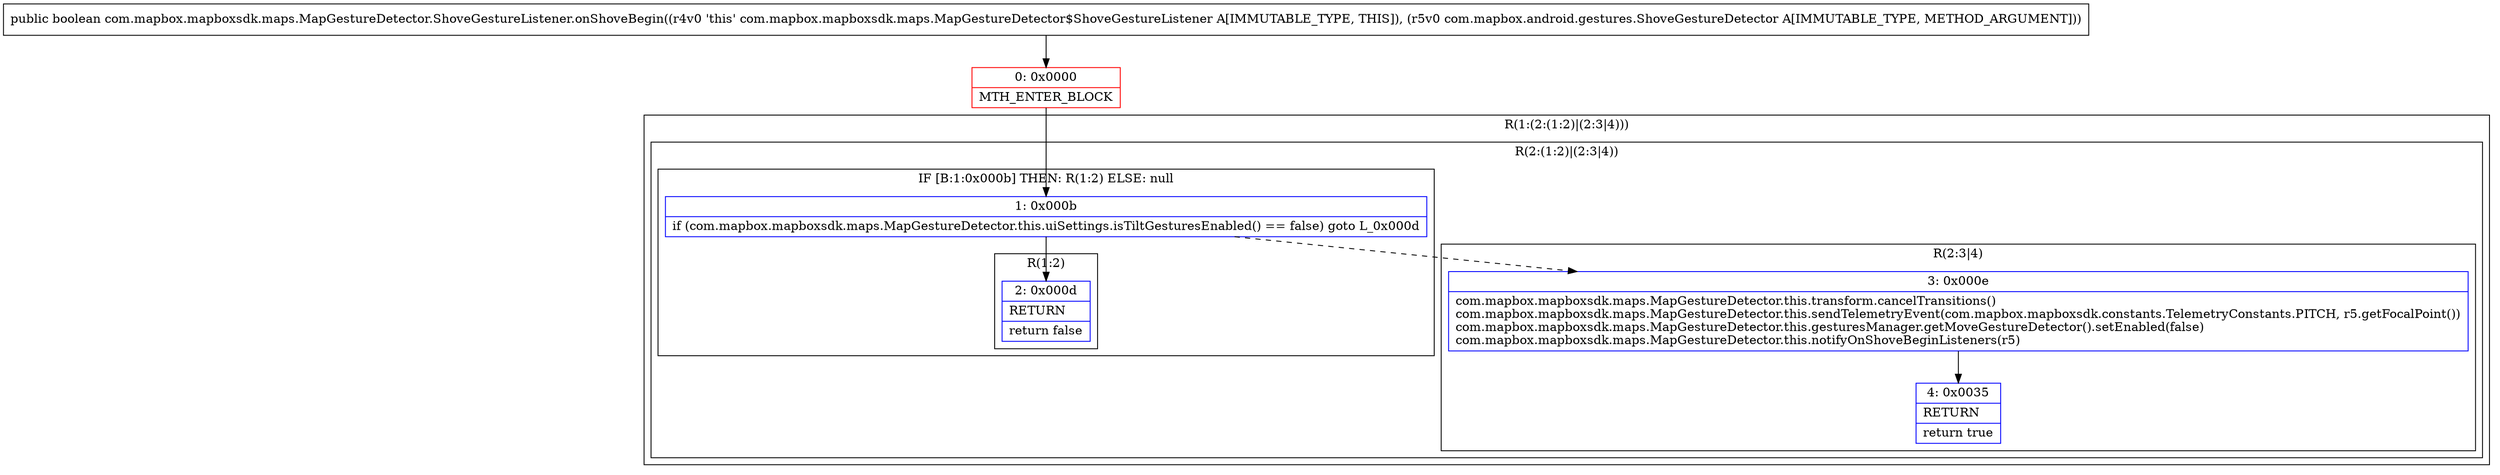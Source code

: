 digraph "CFG forcom.mapbox.mapboxsdk.maps.MapGestureDetector.ShoveGestureListener.onShoveBegin(Lcom\/mapbox\/android\/gestures\/ShoveGestureDetector;)Z" {
subgraph cluster_Region_1834995728 {
label = "R(1:(2:(1:2)|(2:3|4)))";
node [shape=record,color=blue];
subgraph cluster_Region_292967113 {
label = "R(2:(1:2)|(2:3|4))";
node [shape=record,color=blue];
subgraph cluster_IfRegion_532110633 {
label = "IF [B:1:0x000b] THEN: R(1:2) ELSE: null";
node [shape=record,color=blue];
Node_1 [shape=record,label="{1\:\ 0x000b|if (com.mapbox.mapboxsdk.maps.MapGestureDetector.this.uiSettings.isTiltGesturesEnabled() == false) goto L_0x000d\l}"];
subgraph cluster_Region_77936229 {
label = "R(1:2)";
node [shape=record,color=blue];
Node_2 [shape=record,label="{2\:\ 0x000d|RETURN\l|return false\l}"];
}
}
subgraph cluster_Region_392800689 {
label = "R(2:3|4)";
node [shape=record,color=blue];
Node_3 [shape=record,label="{3\:\ 0x000e|com.mapbox.mapboxsdk.maps.MapGestureDetector.this.transform.cancelTransitions()\lcom.mapbox.mapboxsdk.maps.MapGestureDetector.this.sendTelemetryEvent(com.mapbox.mapboxsdk.constants.TelemetryConstants.PITCH, r5.getFocalPoint())\lcom.mapbox.mapboxsdk.maps.MapGestureDetector.this.gesturesManager.getMoveGestureDetector().setEnabled(false)\lcom.mapbox.mapboxsdk.maps.MapGestureDetector.this.notifyOnShoveBeginListeners(r5)\l}"];
Node_4 [shape=record,label="{4\:\ 0x0035|RETURN\l|return true\l}"];
}
}
}
Node_0 [shape=record,color=red,label="{0\:\ 0x0000|MTH_ENTER_BLOCK\l}"];
MethodNode[shape=record,label="{public boolean com.mapbox.mapboxsdk.maps.MapGestureDetector.ShoveGestureListener.onShoveBegin((r4v0 'this' com.mapbox.mapboxsdk.maps.MapGestureDetector$ShoveGestureListener A[IMMUTABLE_TYPE, THIS]), (r5v0 com.mapbox.android.gestures.ShoveGestureDetector A[IMMUTABLE_TYPE, METHOD_ARGUMENT])) }"];
MethodNode -> Node_0;
Node_1 -> Node_2;
Node_1 -> Node_3[style=dashed];
Node_3 -> Node_4;
Node_0 -> Node_1;
}

